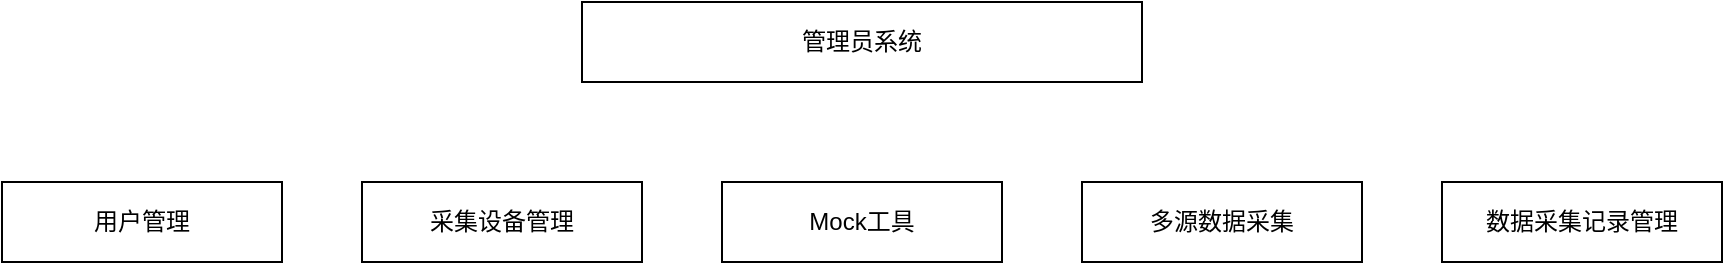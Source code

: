<mxfile version="26.1.3">
  <diagram name="第 1 页" id="MYwcNr1ugUrhSAHtThHv">
    <mxGraphModel dx="1026" dy="650" grid="1" gridSize="10" guides="1" tooltips="1" connect="1" arrows="1" fold="1" page="1" pageScale="1" pageWidth="827" pageHeight="1169" math="0" shadow="0">
      <root>
        <mxCell id="0" />
        <mxCell id="1" parent="0" />
        <mxCell id="_uf0qR5cUyTxKE8fxkCO-5" value="管理员系统" style="rounded=0;whiteSpace=wrap;html=1;" vertex="1" parent="1">
          <mxGeometry x="350" y="130" width="280" height="40" as="geometry" />
        </mxCell>
        <mxCell id="_uf0qR5cUyTxKE8fxkCO-7" value="用户管理" style="rounded=0;whiteSpace=wrap;html=1;" vertex="1" parent="1">
          <mxGeometry x="60" y="220" width="140" height="40" as="geometry" />
        </mxCell>
        <mxCell id="_uf0qR5cUyTxKE8fxkCO-8" value="采集设备管理" style="rounded=0;whiteSpace=wrap;html=1;" vertex="1" parent="1">
          <mxGeometry x="240" y="220" width="140" height="40" as="geometry" />
        </mxCell>
        <mxCell id="_uf0qR5cUyTxKE8fxkCO-9" value="Mock工具" style="rounded=0;whiteSpace=wrap;html=1;" vertex="1" parent="1">
          <mxGeometry x="420" y="220" width="140" height="40" as="geometry" />
        </mxCell>
        <mxCell id="_uf0qR5cUyTxKE8fxkCO-10" value="多源数据采集" style="rounded=0;whiteSpace=wrap;html=1;" vertex="1" parent="1">
          <mxGeometry x="600" y="220" width="140" height="40" as="geometry" />
        </mxCell>
        <mxCell id="_uf0qR5cUyTxKE8fxkCO-11" value="数据采集记录管理" style="rounded=0;whiteSpace=wrap;html=1;" vertex="1" parent="1">
          <mxGeometry x="780" y="220" width="140" height="40" as="geometry" />
        </mxCell>
      </root>
    </mxGraphModel>
  </diagram>
</mxfile>
